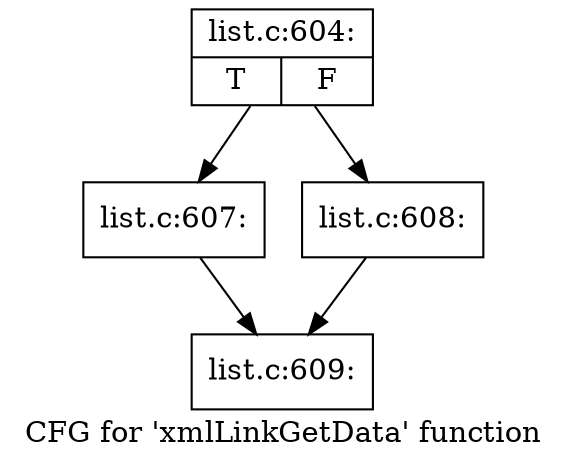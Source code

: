 digraph "CFG for 'xmlLinkGetData' function" {
	label="CFG for 'xmlLinkGetData' function";

	Node0x525b3b0 [shape=record,label="{list.c:604:|{<s0>T|<s1>F}}"];
	Node0x525b3b0 -> Node0x525df40;
	Node0x525b3b0 -> Node0x525df90;
	Node0x525df40 [shape=record,label="{list.c:607:}"];
	Node0x525df40 -> Node0x525e160;
	Node0x525df90 [shape=record,label="{list.c:608:}"];
	Node0x525df90 -> Node0x525e160;
	Node0x525e160 [shape=record,label="{list.c:609:}"];
}
